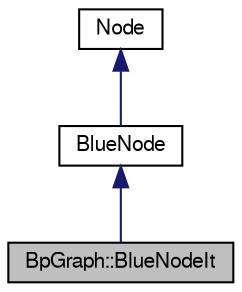 digraph "BpGraph::BlueNodeIt"
{
 // LATEX_PDF_SIZE
  edge [fontname="FreeSans",fontsize="10",labelfontname="FreeSans",labelfontsize="10"];
  node [fontname="FreeSans",fontsize="10",shape=record];
  Node0 [label="BpGraph::BlueNodeIt",height=0.2,width=0.4,color="black", fillcolor="grey75", style="filled", fontcolor="black",tooltip="Iterator class for the blue nodes."];
  Node1 -> Node0 [dir="back",color="midnightblue",fontsize="10",style="solid",fontname="FreeSans"];
  Node1 [label="BlueNode",height=0.2,width=0.4,color="black", fillcolor="white", style="filled",URL="$a04849.html",tooltip="Class to represent blue nodes."];
  Node2 -> Node1 [dir="back",color="midnightblue",fontsize="10",style="solid",fontname="FreeSans"];
  Node2 [label="Node",height=0.2,width=0.4,color="black", fillcolor="white", style="filled",URL="$a04841.html",tooltip="The node type of the graph."];
}
